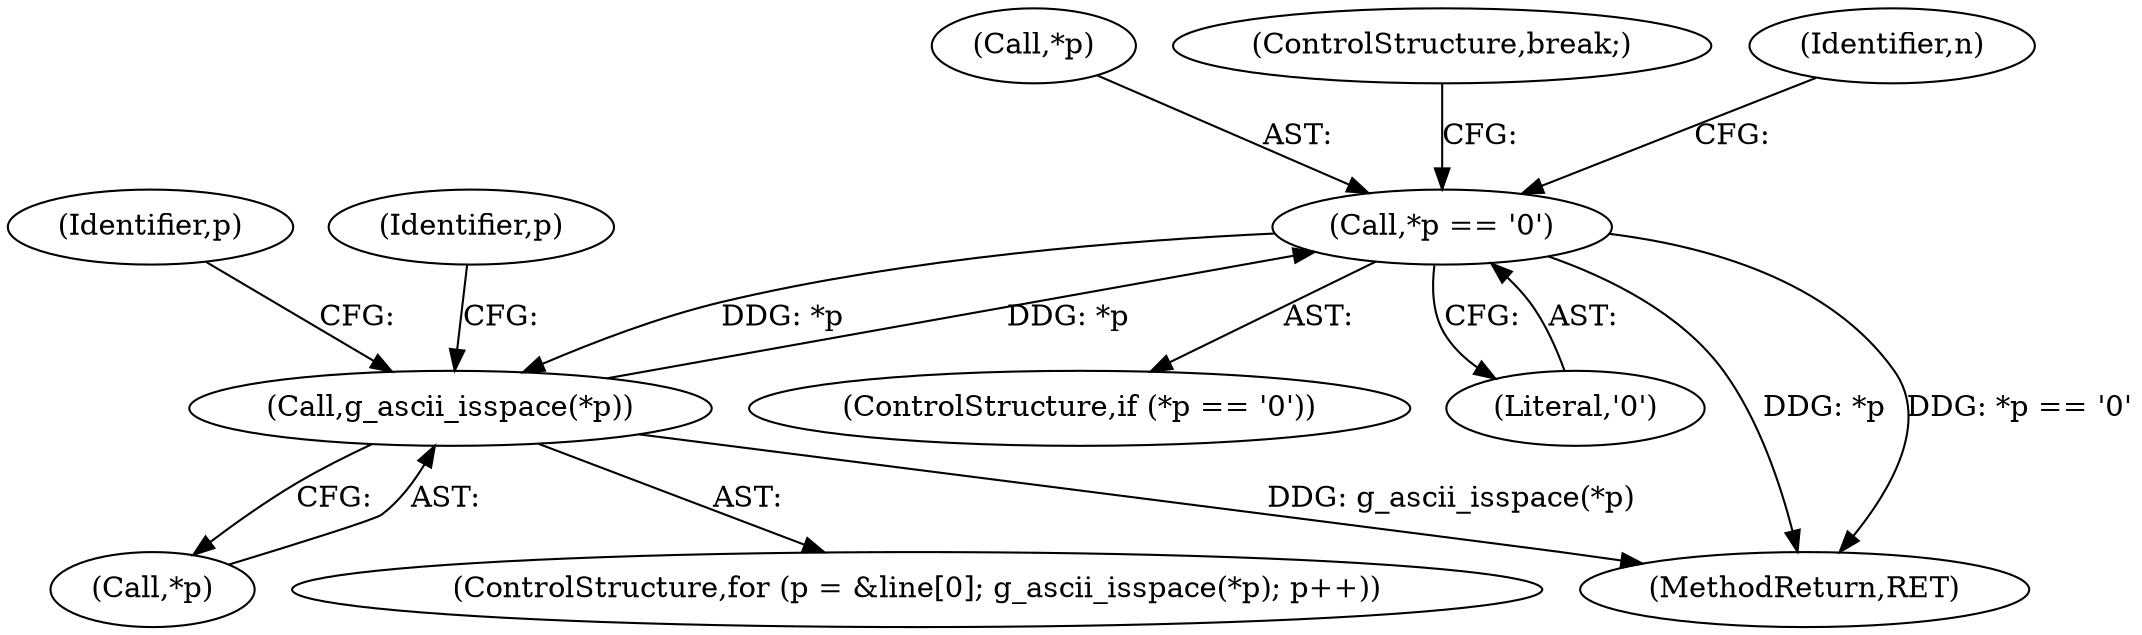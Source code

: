 digraph "0_wireshark_11edc83b98a61e890d7bb01855389d40e984ea82@pointer" {
"1000267" [label="(Call,*p == '\0')"];
"1000261" [label="(Call,g_ascii_isspace(*p))"];
"1000267" [label="(Call,*p == '\0')"];
"1000262" [label="(Call,*p)"];
"1000261" [label="(Call,g_ascii_isspace(*p))"];
"1000268" [label="(Call,*p)"];
"1000265" [label="(Identifier,p)"];
"1000266" [label="(ControlStructure,if (*p == '\0'))"];
"1000272" [label="(ControlStructure,break;)"];
"1000270" [label="(Literal,'\0')"];
"1000274" [label="(Identifier,n)"];
"1000422" [label="(MethodReturn,RET)"];
"1000269" [label="(Identifier,p)"];
"1000267" [label="(Call,*p == '\0')"];
"1000254" [label="(ControlStructure,for (p = &line[0]; g_ascii_isspace(*p); p++))"];
"1000267" -> "1000266"  [label="AST: "];
"1000267" -> "1000270"  [label="CFG: "];
"1000268" -> "1000267"  [label="AST: "];
"1000270" -> "1000267"  [label="AST: "];
"1000272" -> "1000267"  [label="CFG: "];
"1000274" -> "1000267"  [label="CFG: "];
"1000267" -> "1000422"  [label="DDG: *p"];
"1000267" -> "1000422"  [label="DDG: *p == '\0'"];
"1000267" -> "1000261"  [label="DDG: *p"];
"1000261" -> "1000267"  [label="DDG: *p"];
"1000261" -> "1000254"  [label="AST: "];
"1000261" -> "1000262"  [label="CFG: "];
"1000262" -> "1000261"  [label="AST: "];
"1000265" -> "1000261"  [label="CFG: "];
"1000269" -> "1000261"  [label="CFG: "];
"1000261" -> "1000422"  [label="DDG: g_ascii_isspace(*p)"];
}
